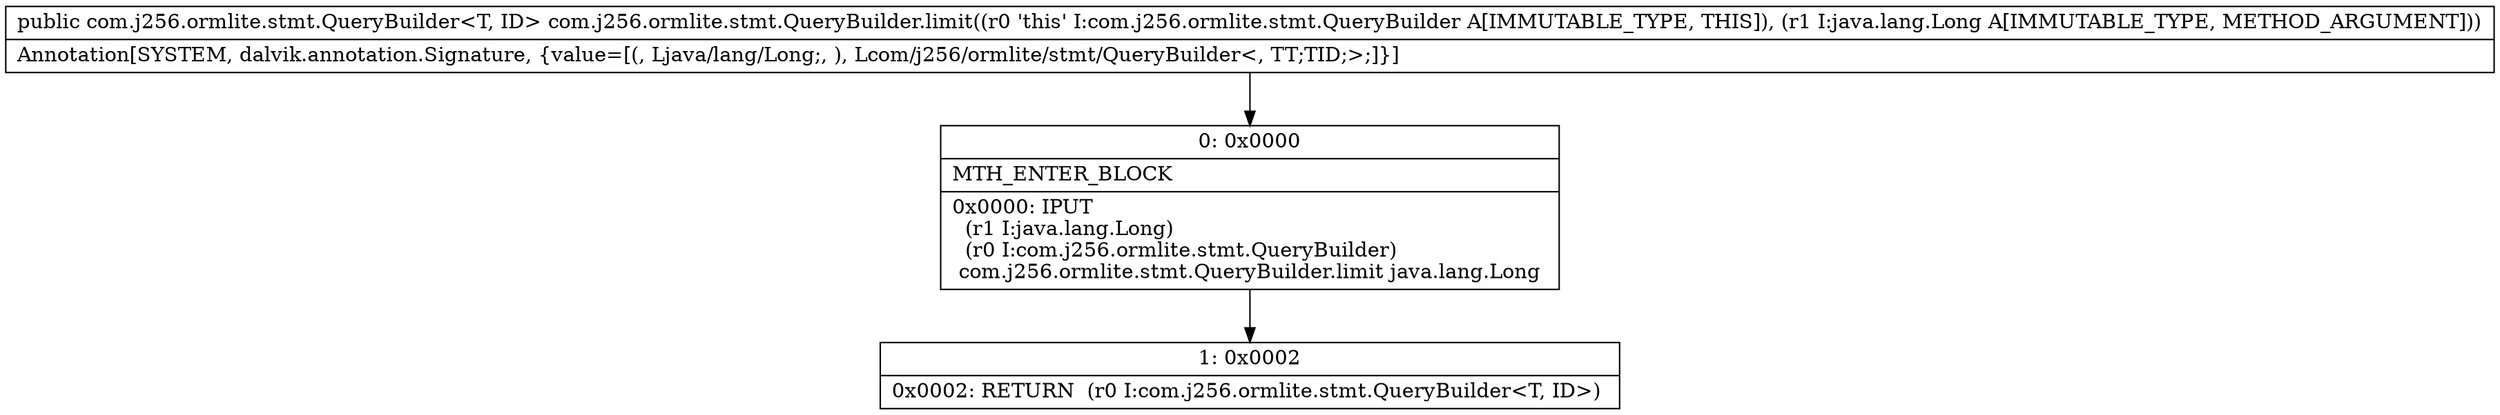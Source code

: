 digraph "CFG forcom.j256.ormlite.stmt.QueryBuilder.limit(Ljava\/lang\/Long;)Lcom\/j256\/ormlite\/stmt\/QueryBuilder;" {
Node_0 [shape=record,label="{0\:\ 0x0000|MTH_ENTER_BLOCK\l|0x0000: IPUT  \l  (r1 I:java.lang.Long)\l  (r0 I:com.j256.ormlite.stmt.QueryBuilder)\l com.j256.ormlite.stmt.QueryBuilder.limit java.lang.Long \l}"];
Node_1 [shape=record,label="{1\:\ 0x0002|0x0002: RETURN  (r0 I:com.j256.ormlite.stmt.QueryBuilder\<T, ID\>) \l}"];
MethodNode[shape=record,label="{public com.j256.ormlite.stmt.QueryBuilder\<T, ID\> com.j256.ormlite.stmt.QueryBuilder.limit((r0 'this' I:com.j256.ormlite.stmt.QueryBuilder A[IMMUTABLE_TYPE, THIS]), (r1 I:java.lang.Long A[IMMUTABLE_TYPE, METHOD_ARGUMENT]))  | Annotation[SYSTEM, dalvik.annotation.Signature, \{value=[(, Ljava\/lang\/Long;, ), Lcom\/j256\/ormlite\/stmt\/QueryBuilder\<, TT;TID;\>;]\}]\l}"];
MethodNode -> Node_0;
Node_0 -> Node_1;
}

